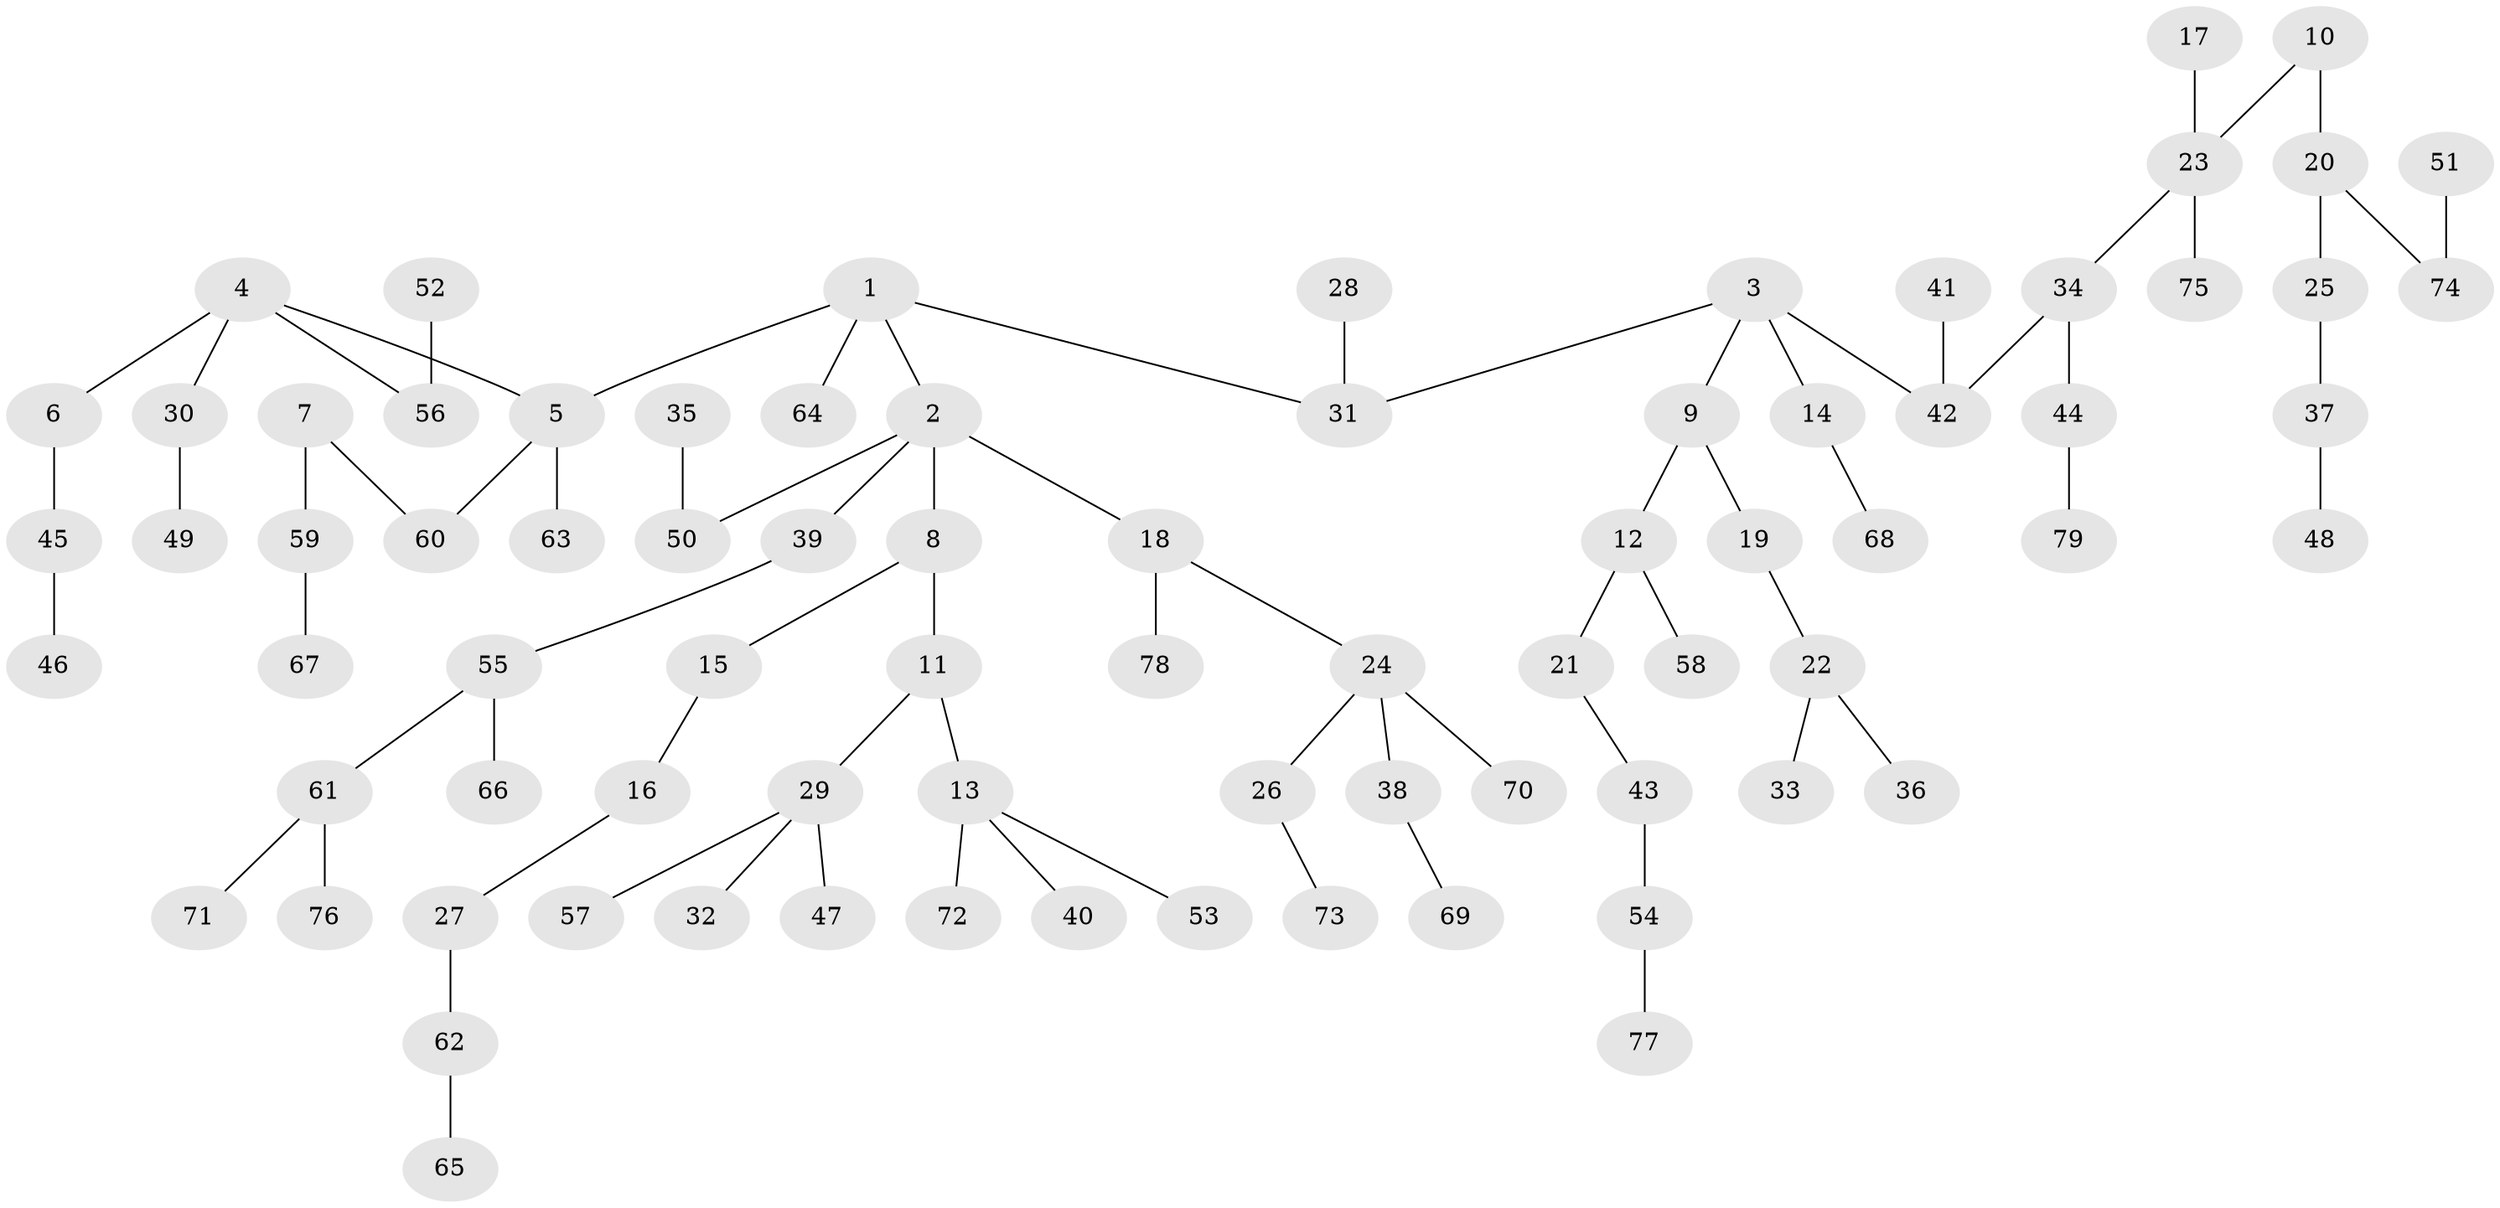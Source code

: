// original degree distribution, {4: 0.09821428571428571, 5: 0.03571428571428571, 1: 0.44642857142857145, 2: 0.29464285714285715, 3: 0.125}
// Generated by graph-tools (version 1.1) at 2025/37/03/04/25 23:37:30]
// undirected, 79 vertices, 78 edges
graph export_dot {
  node [color=gray90,style=filled];
  1;
  2;
  3;
  4;
  5;
  6;
  7;
  8;
  9;
  10;
  11;
  12;
  13;
  14;
  15;
  16;
  17;
  18;
  19;
  20;
  21;
  22;
  23;
  24;
  25;
  26;
  27;
  28;
  29;
  30;
  31;
  32;
  33;
  34;
  35;
  36;
  37;
  38;
  39;
  40;
  41;
  42;
  43;
  44;
  45;
  46;
  47;
  48;
  49;
  50;
  51;
  52;
  53;
  54;
  55;
  56;
  57;
  58;
  59;
  60;
  61;
  62;
  63;
  64;
  65;
  66;
  67;
  68;
  69;
  70;
  71;
  72;
  73;
  74;
  75;
  76;
  77;
  78;
  79;
  1 -- 2 [weight=1.0];
  1 -- 5 [weight=1.0];
  1 -- 31 [weight=1.0];
  1 -- 64 [weight=1.0];
  2 -- 8 [weight=1.0];
  2 -- 18 [weight=1.0];
  2 -- 39 [weight=1.0];
  2 -- 50 [weight=1.0];
  3 -- 9 [weight=1.0];
  3 -- 14 [weight=1.0];
  3 -- 31 [weight=1.0];
  3 -- 42 [weight=1.0];
  4 -- 5 [weight=1.0];
  4 -- 6 [weight=1.0];
  4 -- 30 [weight=1.0];
  4 -- 56 [weight=1.0];
  5 -- 60 [weight=1.0];
  5 -- 63 [weight=1.0];
  6 -- 45 [weight=1.0];
  7 -- 59 [weight=1.0];
  7 -- 60 [weight=1.0];
  8 -- 11 [weight=1.0];
  8 -- 15 [weight=1.0];
  9 -- 12 [weight=1.0];
  9 -- 19 [weight=1.0];
  10 -- 20 [weight=1.0];
  10 -- 23 [weight=1.0];
  11 -- 13 [weight=1.0];
  11 -- 29 [weight=1.0];
  12 -- 21 [weight=1.0];
  12 -- 58 [weight=1.0];
  13 -- 40 [weight=1.0];
  13 -- 53 [weight=1.0];
  13 -- 72 [weight=1.0];
  14 -- 68 [weight=1.0];
  15 -- 16 [weight=1.0];
  16 -- 27 [weight=1.0];
  17 -- 23 [weight=1.0];
  18 -- 24 [weight=1.0];
  18 -- 78 [weight=1.0];
  19 -- 22 [weight=1.0];
  20 -- 25 [weight=1.0];
  20 -- 74 [weight=1.0];
  21 -- 43 [weight=1.0];
  22 -- 33 [weight=1.0];
  22 -- 36 [weight=1.0];
  23 -- 34 [weight=1.0];
  23 -- 75 [weight=1.0];
  24 -- 26 [weight=1.0];
  24 -- 38 [weight=1.0];
  24 -- 70 [weight=1.0];
  25 -- 37 [weight=1.0];
  26 -- 73 [weight=1.0];
  27 -- 62 [weight=1.0];
  28 -- 31 [weight=1.0];
  29 -- 32 [weight=1.0];
  29 -- 47 [weight=1.0];
  29 -- 57 [weight=1.0];
  30 -- 49 [weight=1.0];
  34 -- 42 [weight=1.0];
  34 -- 44 [weight=1.0];
  35 -- 50 [weight=1.0];
  37 -- 48 [weight=1.0];
  38 -- 69 [weight=1.0];
  39 -- 55 [weight=1.0];
  41 -- 42 [weight=1.0];
  43 -- 54 [weight=1.0];
  44 -- 79 [weight=1.0];
  45 -- 46 [weight=1.0];
  51 -- 74 [weight=1.0];
  52 -- 56 [weight=1.0];
  54 -- 77 [weight=1.0];
  55 -- 61 [weight=1.0];
  55 -- 66 [weight=1.0];
  59 -- 67 [weight=1.0];
  61 -- 71 [weight=1.0];
  61 -- 76 [weight=1.0];
  62 -- 65 [weight=1.0];
}
